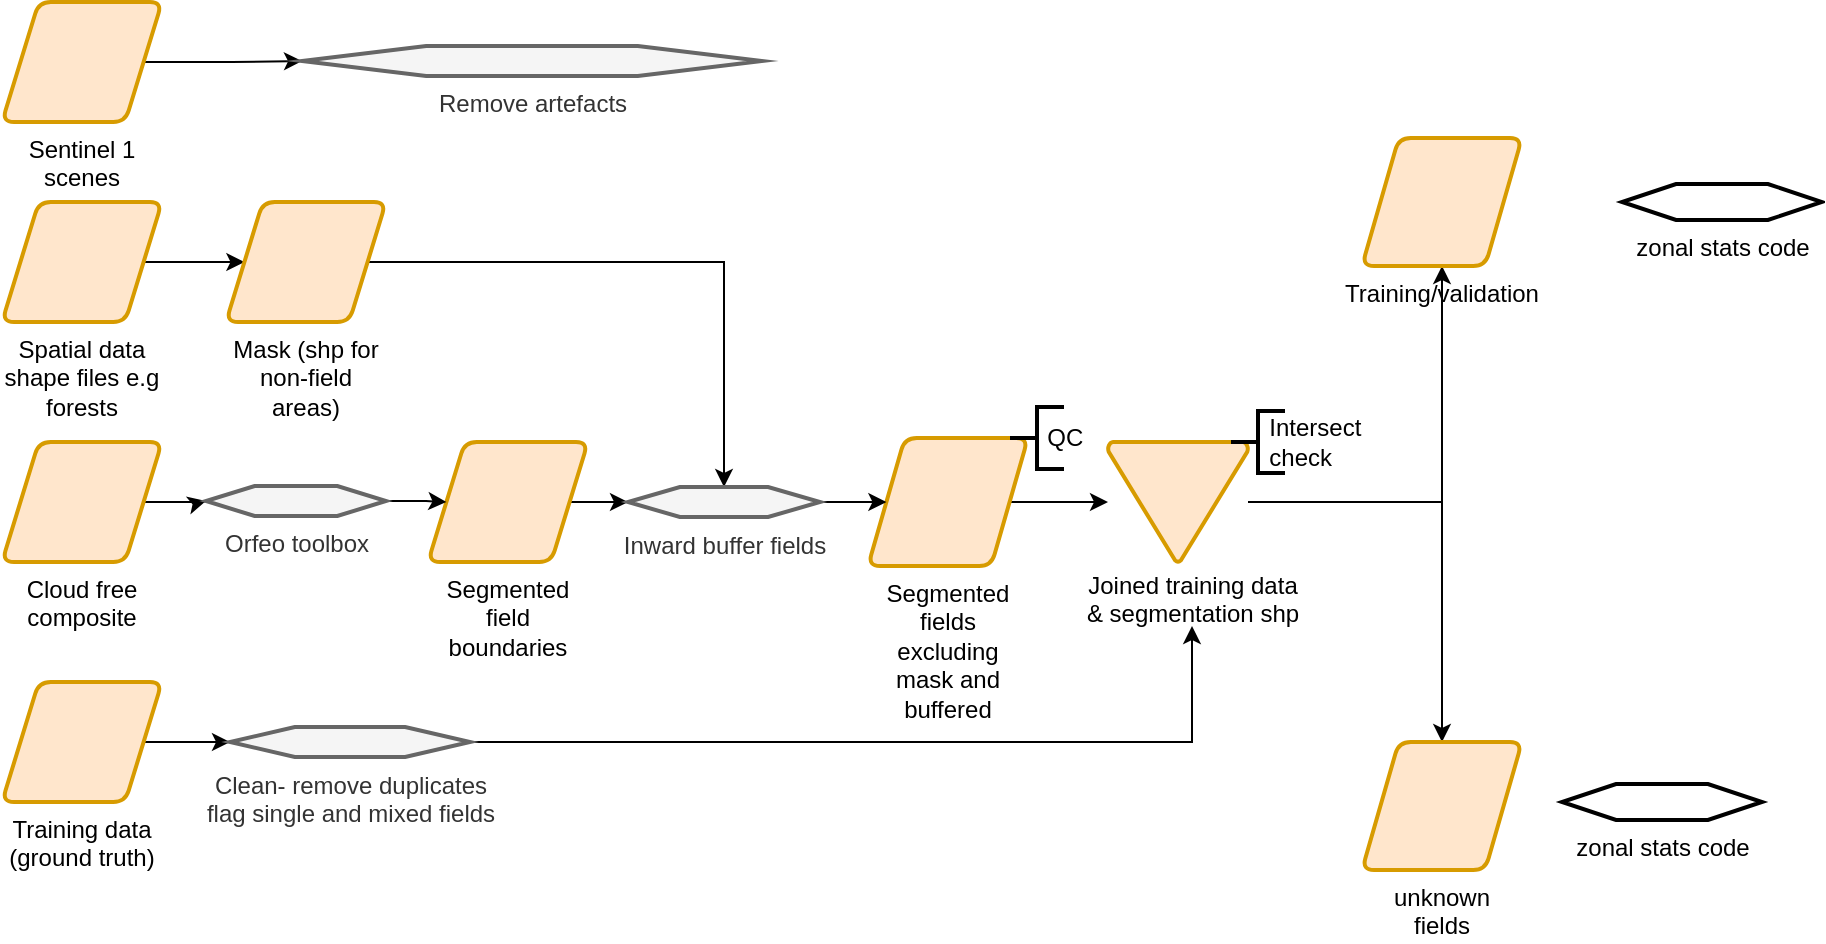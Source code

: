 <mxfile type="device" version="10.9.8"><diagram id="XdVySnKhTLN6zAfMflD3" name="Page-1"><mxGraphModel grid="1" dx="835" dy="349" gridSize="10" guides="1" tooltips="1" connect="1" arrows="1" fold="1" page="1" pageScale="1" pageWidth="1169" pageHeight="827" math="0" shadow="0"><root><mxCell id="0" /><mxCell id="1" parent="0" /><mxCell id="qTigf8o0EWsRysEstaiI-16" target="qTigf8o0EWsRysEstaiI-14" source="qTigf8o0EWsRysEstaiI-1" value="" parent="1" style="edgeStyle=orthogonalEdgeStyle;rounded=0;orthogonalLoop=1;jettySize=auto;html=1;" edge="1"><mxGeometry as="geometry" relative="1" /></mxCell><mxCell id="qTigf8o0EWsRysEstaiI-1" value="Sentinel 1 scenes" parent="1" style="verticalLabelPosition=bottom;verticalAlign=top;html=1;strokeWidth=2;shape=parallelogram;perimeter=parallelogramPerimeter;whiteSpace=wrap;rounded=1;arcSize=12;size=0.23;fillColor=#ffe6cc;strokeColor=#d79b00;" vertex="1"><mxGeometry as="geometry" y="20" x="20" width="80" height="60" /></mxCell><mxCell id="qTigf8o0EWsRysEstaiI-8" target="qTigf8o0EWsRysEstaiI-7" source="qTigf8o0EWsRysEstaiI-2" value="" parent="1" style="edgeStyle=orthogonalEdgeStyle;rounded=0;orthogonalLoop=1;jettySize=auto;html=1;" edge="1"><mxGeometry as="geometry" relative="1" /></mxCell><mxCell id="qTigf8o0EWsRysEstaiI-2" value="Spatial data shape files e.g forests" parent="1" style="verticalLabelPosition=bottom;verticalAlign=top;html=1;strokeWidth=2;shape=parallelogram;perimeter=parallelogramPerimeter;whiteSpace=wrap;rounded=1;arcSize=12;size=0.23;fillColor=#ffe6cc;strokeColor=#d79b00;" vertex="1"><mxGeometry as="geometry" y="120" x="20" width="80" height="60" /></mxCell><mxCell id="qTigf8o0EWsRysEstaiI-20" target="qTigf8o0EWsRysEstaiI-19" source="qTigf8o0EWsRysEstaiI-3" value="" parent="1" style="edgeStyle=orthogonalEdgeStyle;rounded=0;orthogonalLoop=1;jettySize=auto;html=1;" edge="1"><mxGeometry as="geometry" relative="1" /></mxCell><mxCell id="qTigf8o0EWsRysEstaiI-3" value="Cloud free composite" parent="1" style="verticalLabelPosition=bottom;verticalAlign=top;html=1;strokeWidth=2;shape=parallelogram;perimeter=parallelogramPerimeter;whiteSpace=wrap;rounded=1;arcSize=12;size=0.23;fillColor=#ffe6cc;strokeColor=#d79b00;" vertex="1"><mxGeometry as="geometry" y="240" x="20" width="80" height="60" /></mxCell><mxCell id="qTigf8o0EWsRysEstaiI-10" target="qTigf8o0EWsRysEstaiI-9" source="qTigf8o0EWsRysEstaiI-6" value="" parent="1" style="edgeStyle=orthogonalEdgeStyle;rounded=0;orthogonalLoop=1;jettySize=auto;html=1;" edge="1"><mxGeometry as="geometry" relative="1" /></mxCell><mxCell id="qTigf8o0EWsRysEstaiI-6" value="Training data (ground truth)" parent="1" style="verticalLabelPosition=bottom;verticalAlign=top;html=1;strokeWidth=2;shape=parallelogram;perimeter=parallelogramPerimeter;whiteSpace=wrap;rounded=1;arcSize=12;size=0.23;fillColor=#ffe6cc;strokeColor=#d79b00;" vertex="1"><mxGeometry as="geometry" y="360" x="20" width="80" height="60" /></mxCell><mxCell id="qTigf8o0EWsRysEstaiI-31" target="qTigf8o0EWsRysEstaiI-23" source="qTigf8o0EWsRysEstaiI-7" value="" parent="1" style="edgeStyle=orthogonalEdgeStyle;rounded=0;orthogonalLoop=1;jettySize=auto;html=1;entryX=0.5;entryY=0;entryDx=0;entryDy=0;" edge="1"><mxGeometry as="geometry" relative="1"><mxPoint as="targetPoint" y="150" x="361.5" /></mxGeometry></mxCell><mxCell id="qTigf8o0EWsRysEstaiI-7" value="Mask (shp for non-field areas)" parent="1" style="verticalLabelPosition=bottom;verticalAlign=top;html=1;strokeWidth=2;shape=parallelogram;perimeter=parallelogramPerimeter;whiteSpace=wrap;rounded=1;arcSize=12;size=0.23;fillColor=#ffe6cc;strokeColor=#d79b00;" vertex="1"><mxGeometry as="geometry" y="120" x="132" width="80" height="60" /></mxCell><mxCell id="qTigf8o0EWsRysEstaiI-44" target="qTigf8o0EWsRysEstaiI-38" source="qTigf8o0EWsRysEstaiI-9" parent="1" style="edgeStyle=orthogonalEdgeStyle;rounded=0;orthogonalLoop=1;jettySize=auto;html=1;" edge="1"><mxGeometry as="geometry" relative="1" /></mxCell><mxCell id="qTigf8o0EWsRysEstaiI-9" value="&lt;div&gt;Clean- remove duplicates&lt;/div&gt;&lt;div&gt;flag single and mixed fields&lt;/div&gt;" parent="1" style="verticalLabelPosition=bottom;verticalAlign=top;html=1;strokeWidth=2;shape=hexagon;perimeter=hexagonPerimeter2;arcSize=6;size=0.27;fillColor=#f5f5f5;strokeColor=#666666;fontColor=#333333;" vertex="1"><mxGeometry as="geometry" y="382.5" x="134" width="120" height="15" /></mxCell><mxCell id="qTigf8o0EWsRysEstaiI-41" target="qTigf8o0EWsRysEstaiI-36" source="qTigf8o0EWsRysEstaiI-11" value="" parent="1" style="edgeStyle=orthogonalEdgeStyle;rounded=0;orthogonalLoop=1;jettySize=auto;html=1;" edge="1"><mxGeometry as="geometry" relative="1" /></mxCell><mxCell id="qTigf8o0EWsRysEstaiI-11" value="Segmented fields excluding mask and buffered" parent="1" style="verticalLabelPosition=bottom;verticalAlign=top;html=1;strokeWidth=2;shape=parallelogram;perimeter=parallelogramPerimeter;whiteSpace=wrap;rounded=1;arcSize=12;size=0.23;fillColor=#ffe6cc;strokeColor=#d79b00;" vertex="1"><mxGeometry as="geometry" y="238" x="453" width="80" height="64" /></mxCell><mxCell id="qTigf8o0EWsRysEstaiI-14" value="Remove artefacts" parent="1" style="verticalLabelPosition=bottom;verticalAlign=top;html=1;strokeWidth=2;shape=hexagon;perimeter=hexagonPerimeter2;arcSize=6;size=0.27;fillColor=#f5f5f5;strokeColor=#666666;fontColor=#333333;" vertex="1"><mxGeometry as="geometry" y="42" x="170" width="230" height="15" /></mxCell><mxCell id="qTigf8o0EWsRysEstaiI-26" target="qTigf8o0EWsRysEstaiI-23" source="qTigf8o0EWsRysEstaiI-18" value="" parent="1" style="edgeStyle=orthogonalEdgeStyle;rounded=0;orthogonalLoop=1;jettySize=auto;html=1;" edge="1"><mxGeometry as="geometry" relative="1" /></mxCell><mxCell id="qTigf8o0EWsRysEstaiI-18" value="Segmented field boundaries" parent="1" style="verticalLabelPosition=bottom;verticalAlign=top;html=1;strokeWidth=2;shape=parallelogram;perimeter=parallelogramPerimeter;whiteSpace=wrap;rounded=1;arcSize=12;size=0.23;fillColor=#ffe6cc;strokeColor=#d79b00;" vertex="1"><mxGeometry as="geometry" y="240" x="233" width="80" height="60" /></mxCell><mxCell id="qTigf8o0EWsRysEstaiI-22" target="qTigf8o0EWsRysEstaiI-18" source="qTigf8o0EWsRysEstaiI-19" value="" parent="1" style="edgeStyle=orthogonalEdgeStyle;rounded=0;orthogonalLoop=1;jettySize=auto;html=1;" edge="1"><mxGeometry as="geometry" relative="1" /></mxCell><mxCell id="qTigf8o0EWsRysEstaiI-19" value="Orfeo toolbox" parent="1" style="verticalLabelPosition=bottom;verticalAlign=top;html=1;strokeWidth=2;shape=hexagon;perimeter=hexagonPerimeter2;arcSize=6;size=0.27;fillColor=#f5f5f5;strokeColor=#666666;fontColor=#333333;" vertex="1"><mxGeometry as="geometry" y="262" x="122" width="90" height="15" /></mxCell><mxCell id="qTigf8o0EWsRysEstaiI-29" target="qTigf8o0EWsRysEstaiI-11" source="qTigf8o0EWsRysEstaiI-23" value="" parent="1" style="edgeStyle=orthogonalEdgeStyle;rounded=0;orthogonalLoop=1;jettySize=auto;html=1;" edge="1"><mxGeometry as="geometry" relative="1" /></mxCell><mxCell id="qTigf8o0EWsRysEstaiI-23" value="Inward buffer fields" parent="1" style="verticalLabelPosition=bottom;verticalAlign=top;html=1;strokeWidth=2;shape=hexagon;perimeter=hexagonPerimeter2;arcSize=6;size=0.27;fillColor=#f5f5f5;strokeColor=#666666;fontColor=#333333;" vertex="1"><mxGeometry as="geometry" y="262.5" x="333" width="96" height="15" /></mxCell><mxCell id="qTigf8o0EWsRysEstaiI-32" parent="1" style="edgeStyle=orthogonalEdgeStyle;rounded=0;orthogonalLoop=1;jettySize=auto;html=1;exitX=0.5;exitY=1;exitDx=0;exitDy=0;" edge="1"><mxGeometry as="geometry" relative="1"><mxPoint as="sourcePoint" y="321" x="680" /><mxPoint as="targetPoint" y="321" x="680" /></mxGeometry></mxCell><mxCell id="qTigf8o0EWsRysEstaiI-35" value="&amp;nbsp; &amp;nbsp;&amp;nbsp; QC" parent="1" style="strokeWidth=2;html=1;shape=mxgraph.flowchart.annotation_2;align=left;pointerEvents=1;rotation=0;" vertex="1"><mxGeometry as="geometry" y="222.5" x="524" width="27" height="31" /></mxCell><mxCell id="qTigf8o0EWsRysEstaiI-47" target="qTigf8o0EWsRysEstaiI-45" source="qTigf8o0EWsRysEstaiI-36" parent="1" style="edgeStyle=orthogonalEdgeStyle;rounded=0;orthogonalLoop=1;jettySize=auto;html=1;" edge="1"><mxGeometry as="geometry" relative="1"><Array as="points"><mxPoint y="270" x="740" /></Array></mxGeometry></mxCell><mxCell id="qTigf8o0EWsRysEstaiI-48" target="qTigf8o0EWsRysEstaiI-46" source="qTigf8o0EWsRysEstaiI-36" parent="1" style="edgeStyle=orthogonalEdgeStyle;rounded=0;orthogonalLoop=1;jettySize=auto;html=1;entryX=0.5;entryY=0;entryDx=0;entryDy=0;" edge="1"><mxGeometry as="geometry" relative="1" /></mxCell><mxCell id="qTigf8o0EWsRysEstaiI-36" value="&lt;div&gt;&lt;/div&gt;" parent="1" style="strokeWidth=2;html=1;shape=mxgraph.flowchart.merge_or_storage;whiteSpace=wrap;fillColor=#ffe6cc;strokeColor=#d79b00;" vertex="1"><mxGeometry as="geometry" y="240" x="573" width="70" height="60" /></mxCell><mxCell id="qTigf8o0EWsRysEstaiI-37" value="&lt;div&gt;&amp;nbsp; &amp;nbsp;&amp;nbsp; Intersect &lt;/div&gt;&lt;div&gt;&amp;nbsp; &amp;nbsp;&amp;nbsp; check&lt;/div&gt;" parent="1" style="strokeWidth=2;html=1;shape=mxgraph.flowchart.annotation_2;align=left;pointerEvents=1;rotation=0;" vertex="1"><mxGeometry as="geometry" y="224.5" x="634.5" width="27" height="31" /></mxCell><mxCell id="qTigf8o0EWsRysEstaiI-38" value="&lt;div&gt;&lt;/div&gt;&lt;div&gt;&lt;/div&gt;&lt;div&gt;&lt;/div&gt;&lt;div&gt;&lt;/div&gt;&lt;div&gt;&lt;/div&gt;&lt;div&gt;&lt;/div&gt;&lt;div&gt;&lt;/div&gt;&lt;div&gt;&lt;/div&gt;&lt;div&gt;Joined training data &lt;/div&gt;&lt;div&gt;&amp;amp; segmentation shp&lt;/div&gt;" parent="1" style="text;html=1;resizable=0;points=[];autosize=1;align=center;verticalAlign=top;spacingTop=-4;" vertex="1"><mxGeometry as="geometry" y="302" x="555" width="120" height="30" /></mxCell><mxCell id="qTigf8o0EWsRysEstaiI-45" value="Training/validation" parent="1" style="verticalLabelPosition=bottom;verticalAlign=top;html=1;strokeWidth=2;shape=parallelogram;perimeter=parallelogramPerimeter;whiteSpace=wrap;rounded=1;arcSize=12;size=0.23;fillColor=#ffe6cc;strokeColor=#d79b00;" vertex="1"><mxGeometry as="geometry" y="88" x="700" width="80" height="64" /></mxCell><mxCell id="qTigf8o0EWsRysEstaiI-46" value="unknown fields" parent="1" style="verticalLabelPosition=bottom;verticalAlign=top;html=1;strokeWidth=2;shape=parallelogram;perimeter=parallelogramPerimeter;whiteSpace=wrap;rounded=1;arcSize=12;size=0.23;fillColor=#ffe6cc;strokeColor=#d79b00;" vertex="1"><mxGeometry as="geometry" y="390" x="700" width="80" height="64" /></mxCell><mxCell id="qTigf8o0EWsRysEstaiI-50" value="zonal stats code" parent="1" style="verticalLabelPosition=bottom;verticalAlign=top;html=1;strokeWidth=2;shape=hexagon;perimeter=hexagonPerimeter2;arcSize=6;size=0.27;align=center;" vertex="1"><mxGeometry as="geometry" y="411" x="800" width="100" height="18" /></mxCell><mxCell id="qTigf8o0EWsRysEstaiI-51" value="zonal stats code" parent="1" style="verticalLabelPosition=bottom;verticalAlign=top;html=1;strokeWidth=2;shape=hexagon;perimeter=hexagonPerimeter2;arcSize=6;size=0.27;align=center;" vertex="1"><mxGeometry as="geometry" y="111" x="830" width="100" height="18" /></mxCell></root></mxGraphModel></diagram></mxfile>